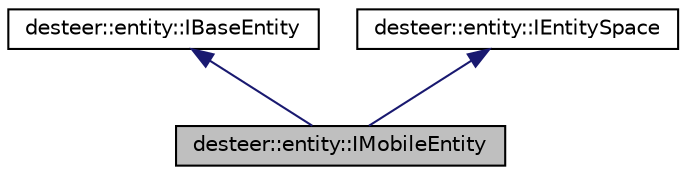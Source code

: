digraph G
{
  edge [fontname="Helvetica",fontsize="10",labelfontname="Helvetica",labelfontsize="10"];
  node [fontname="Helvetica",fontsize="10",shape=record];
  Node1 [label="desteer::entity::IMobileEntity",height=0.2,width=0.4,color="black", fillcolor="grey75", style="filled" fontcolor="black"];
  Node2 -> Node1 [dir=back,color="midnightblue",fontsize="10",style="solid",fontname="Helvetica"];
  Node2 [label="desteer::entity::IBaseEntity",height=0.2,width=0.4,color="black", fillcolor="white", style="filled",URL="$classdesteer_1_1entity_1_1_i_base_entity.html"];
  Node3 -> Node1 [dir=back,color="midnightblue",fontsize="10",style="solid",fontname="Helvetica"];
  Node3 [label="desteer::entity::IEntitySpace",height=0.2,width=0.4,color="black", fillcolor="white", style="filled",URL="$classdesteer_1_1entity_1_1_i_entity_space.html"];
}
